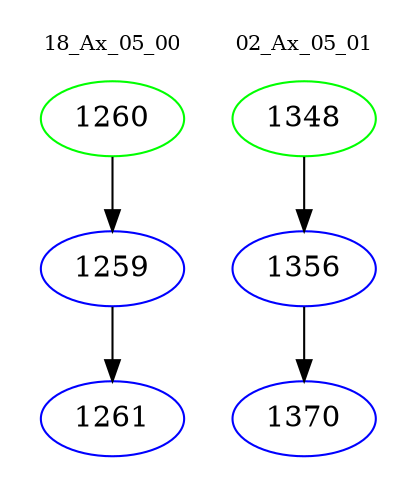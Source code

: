digraph{
subgraph cluster_0 {
color = white
label = "18_Ax_05_00";
fontsize=10;
T0_1260 [label="1260", color="green"]
T0_1260 -> T0_1259 [color="black"]
T0_1259 [label="1259", color="blue"]
T0_1259 -> T0_1261 [color="black"]
T0_1261 [label="1261", color="blue"]
}
subgraph cluster_1 {
color = white
label = "02_Ax_05_01";
fontsize=10;
T1_1348 [label="1348", color="green"]
T1_1348 -> T1_1356 [color="black"]
T1_1356 [label="1356", color="blue"]
T1_1356 -> T1_1370 [color="black"]
T1_1370 [label="1370", color="blue"]
}
}
